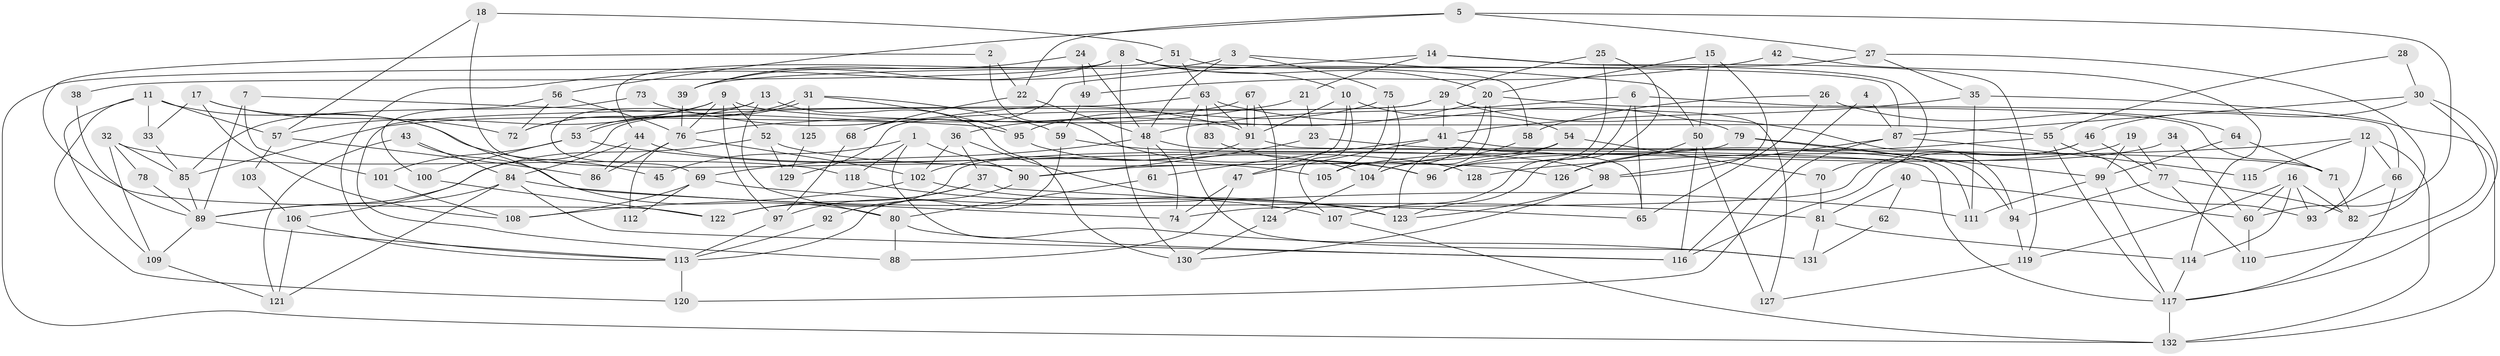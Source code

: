 // coarse degree distribution, {10: 0.02127659574468085, 13: 0.010638297872340425, 3: 0.24468085106382978, 7: 0.031914893617021274, 6: 0.07446808510638298, 9: 0.02127659574468085, 5: 0.18085106382978725, 11: 0.02127659574468085, 4: 0.23404255319148937, 8: 0.031914893617021274, 2: 0.1276595744680851}
// Generated by graph-tools (version 1.1) at 2025/50/03/04/25 22:50:54]
// undirected, 132 vertices, 264 edges
graph export_dot {
  node [color=gray90,style=filled];
  1;
  2;
  3;
  4;
  5;
  6;
  7;
  8;
  9;
  10;
  11;
  12;
  13;
  14;
  15;
  16;
  17;
  18;
  19;
  20;
  21;
  22;
  23;
  24;
  25;
  26;
  27;
  28;
  29;
  30;
  31;
  32;
  33;
  34;
  35;
  36;
  37;
  38;
  39;
  40;
  41;
  42;
  43;
  44;
  45;
  46;
  47;
  48;
  49;
  50;
  51;
  52;
  53;
  54;
  55;
  56;
  57;
  58;
  59;
  60;
  61;
  62;
  63;
  64;
  65;
  66;
  67;
  68;
  69;
  70;
  71;
  72;
  73;
  74;
  75;
  76;
  77;
  78;
  79;
  80;
  81;
  82;
  83;
  84;
  85;
  86;
  87;
  88;
  89;
  90;
  91;
  92;
  93;
  94;
  95;
  96;
  97;
  98;
  99;
  100;
  101;
  102;
  103;
  104;
  105;
  106;
  107;
  108;
  109;
  110;
  111;
  112;
  113;
  114;
  115;
  116;
  117;
  118;
  119;
  120;
  121;
  122;
  123;
  124;
  125;
  126;
  127;
  128;
  129;
  130;
  131;
  132;
  1 -- 90;
  1 -- 118;
  1 -- 45;
  1 -- 131;
  2 -- 122;
  2 -- 22;
  2 -- 96;
  3 -- 113;
  3 -- 75;
  3 -- 48;
  3 -- 50;
  4 -- 116;
  4 -- 87;
  5 -- 27;
  5 -- 22;
  5 -- 56;
  5 -- 60;
  6 -- 107;
  6 -- 48;
  6 -- 65;
  6 -- 66;
  7 -- 101;
  7 -- 89;
  7 -- 95;
  8 -- 130;
  8 -- 10;
  8 -- 20;
  8 -- 38;
  8 -- 39;
  8 -- 44;
  8 -- 58;
  9 -- 97;
  9 -- 72;
  9 -- 52;
  9 -- 55;
  9 -- 57;
  9 -- 76;
  10 -- 91;
  10 -- 47;
  10 -- 54;
  10 -- 107;
  11 -- 57;
  11 -- 109;
  11 -- 33;
  11 -- 45;
  11 -- 120;
  12 -- 132;
  12 -- 93;
  12 -- 66;
  12 -- 115;
  12 -- 128;
  13 -- 130;
  13 -- 69;
  13 -- 72;
  13 -- 80;
  14 -- 119;
  14 -- 21;
  14 -- 68;
  14 -- 70;
  15 -- 20;
  15 -- 50;
  15 -- 98;
  16 -- 82;
  16 -- 93;
  16 -- 60;
  16 -- 114;
  16 -- 119;
  17 -- 72;
  17 -- 80;
  17 -- 33;
  17 -- 108;
  18 -- 51;
  18 -- 57;
  18 -- 90;
  19 -- 99;
  19 -- 77;
  19 -- 105;
  20 -- 36;
  20 -- 71;
  20 -- 104;
  20 -- 105;
  21 -- 23;
  21 -- 76;
  22 -- 68;
  22 -- 48;
  23 -- 90;
  23 -- 71;
  24 -- 39;
  24 -- 48;
  24 -- 49;
  25 -- 96;
  25 -- 123;
  25 -- 29;
  26 -- 65;
  26 -- 58;
  26 -- 64;
  27 -- 35;
  27 -- 39;
  27 -- 82;
  28 -- 30;
  28 -- 55;
  29 -- 127;
  29 -- 41;
  29 -- 94;
  29 -- 106;
  29 -- 129;
  30 -- 117;
  30 -- 87;
  30 -- 46;
  30 -- 110;
  31 -- 53;
  31 -- 53;
  31 -- 95;
  31 -- 59;
  31 -- 125;
  32 -- 109;
  32 -- 85;
  32 -- 78;
  32 -- 118;
  33 -- 85;
  34 -- 96;
  34 -- 60;
  35 -- 41;
  35 -- 111;
  35 -- 132;
  36 -- 37;
  36 -- 102;
  36 -- 123;
  37 -- 122;
  37 -- 65;
  37 -- 97;
  38 -- 89;
  39 -- 76;
  40 -- 60;
  40 -- 81;
  40 -- 62;
  41 -- 47;
  41 -- 61;
  41 -- 111;
  42 -- 114;
  42 -- 49;
  43 -- 84;
  43 -- 74;
  43 -- 121;
  44 -- 84;
  44 -- 86;
  44 -- 128;
  46 -- 77;
  46 -- 74;
  46 -- 116;
  47 -- 88;
  47 -- 74;
  48 -- 69;
  48 -- 61;
  48 -- 65;
  48 -- 74;
  49 -- 59;
  50 -- 116;
  50 -- 126;
  50 -- 127;
  51 -- 63;
  51 -- 132;
  51 -- 87;
  52 -- 126;
  52 -- 89;
  52 -- 129;
  53 -- 105;
  53 -- 100;
  53 -- 101;
  54 -- 123;
  54 -- 70;
  54 -- 90;
  54 -- 96;
  55 -- 117;
  55 -- 93;
  55 -- 126;
  56 -- 76;
  56 -- 72;
  56 -- 100;
  57 -- 86;
  57 -- 103;
  58 -- 104;
  59 -- 113;
  59 -- 98;
  60 -- 110;
  61 -- 80;
  62 -- 131;
  63 -- 131;
  63 -- 79;
  63 -- 83;
  63 -- 88;
  63 -- 91;
  64 -- 99;
  64 -- 71;
  66 -- 93;
  66 -- 117;
  67 -- 91;
  67 -- 91;
  67 -- 85;
  67 -- 124;
  68 -- 97;
  69 -- 108;
  69 -- 81;
  69 -- 112;
  70 -- 81;
  71 -- 82;
  73 -- 91;
  73 -- 85;
  75 -- 105;
  75 -- 104;
  75 -- 95;
  76 -- 102;
  76 -- 86;
  76 -- 112;
  77 -- 110;
  77 -- 82;
  77 -- 94;
  78 -- 89;
  79 -- 99;
  79 -- 94;
  79 -- 122;
  80 -- 88;
  80 -- 116;
  81 -- 114;
  81 -- 131;
  83 -- 96;
  84 -- 121;
  84 -- 116;
  84 -- 89;
  84 -- 111;
  85 -- 89;
  87 -- 98;
  87 -- 115;
  87 -- 120;
  89 -- 109;
  89 -- 113;
  90 -- 92;
  91 -- 102;
  91 -- 117;
  92 -- 113;
  94 -- 119;
  95 -- 104;
  97 -- 113;
  98 -- 123;
  98 -- 130;
  99 -- 117;
  99 -- 111;
  100 -- 122;
  101 -- 108;
  102 -- 107;
  102 -- 108;
  103 -- 106;
  104 -- 124;
  106 -- 113;
  106 -- 121;
  107 -- 132;
  109 -- 121;
  113 -- 120;
  114 -- 117;
  117 -- 132;
  118 -- 123;
  119 -- 127;
  124 -- 130;
  125 -- 129;
}
